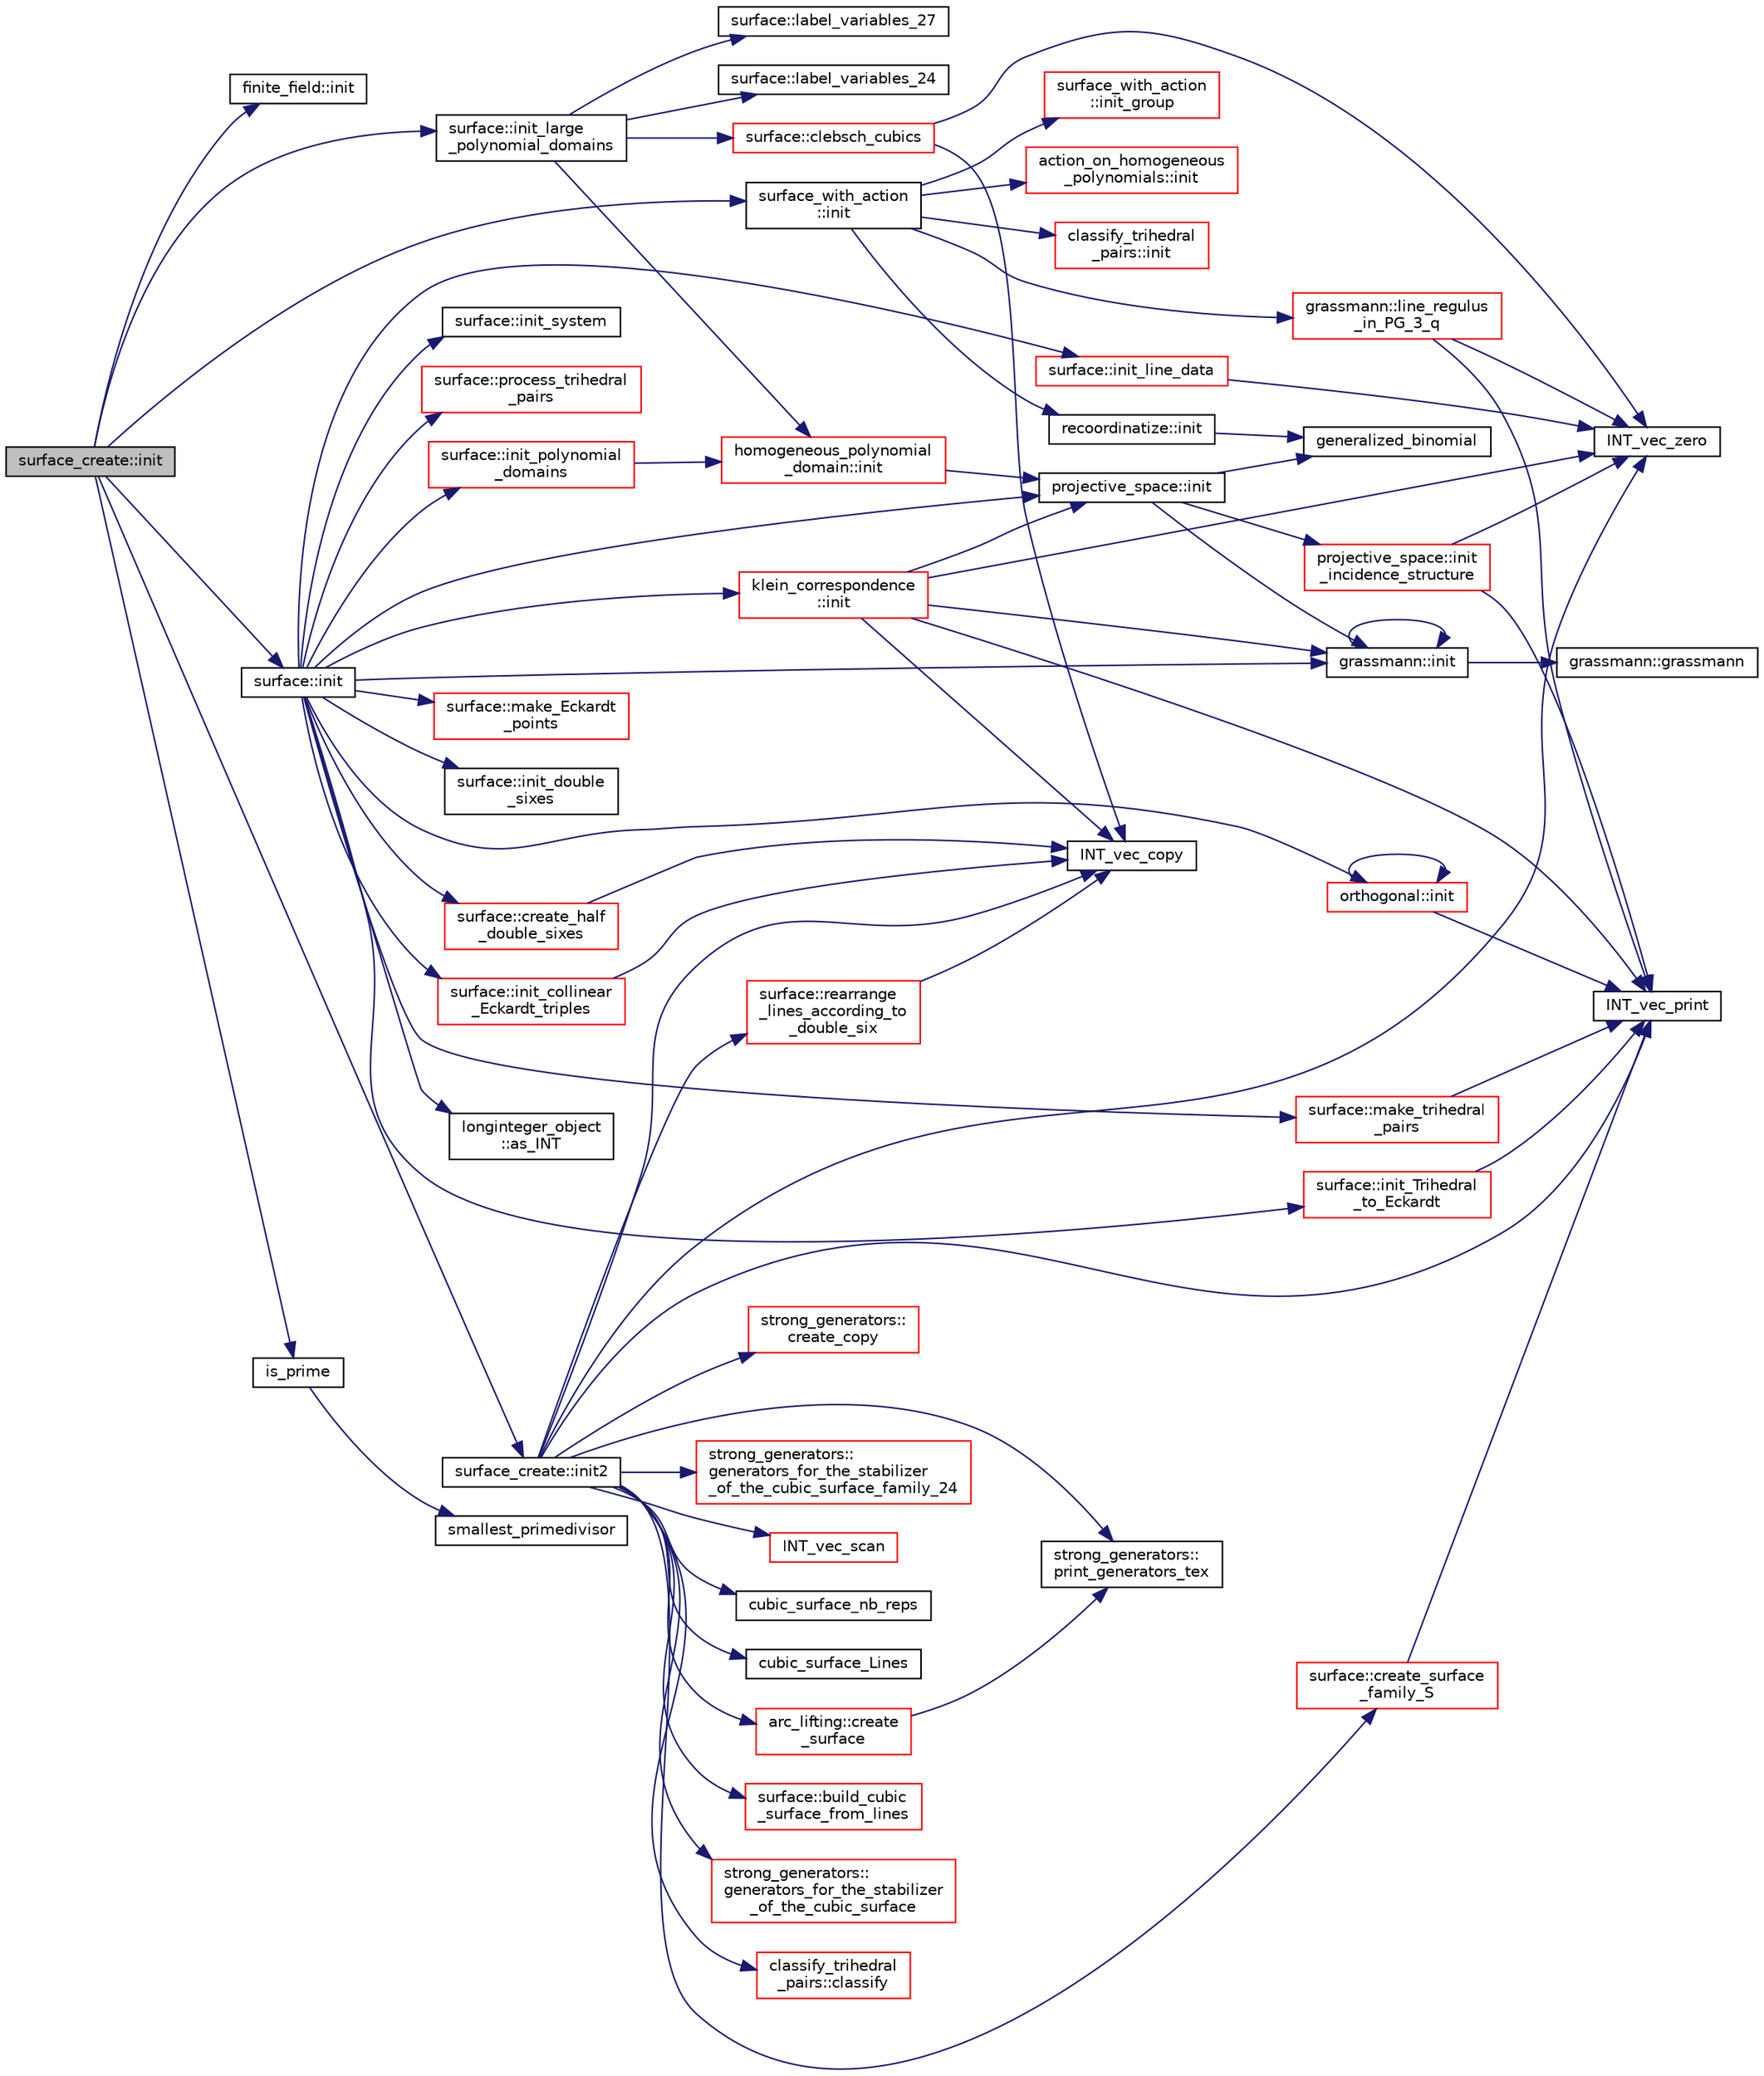 digraph "surface_create::init"
{
  edge [fontname="Helvetica",fontsize="10",labelfontname="Helvetica",labelfontsize="10"];
  node [fontname="Helvetica",fontsize="10",shape=record];
  rankdir="LR";
  Node79 [label="surface_create::init",height=0.2,width=0.4,color="black", fillcolor="grey75", style="filled", fontcolor="black"];
  Node79 -> Node80 [color="midnightblue",fontsize="10",style="solid",fontname="Helvetica"];
  Node80 [label="finite_field::init",height=0.2,width=0.4,color="black", fillcolor="white", style="filled",URL="$df/d5a/classfinite__field.html#a13e75e8165b27464935b50368ee8313c"];
  Node79 -> Node81 [color="midnightblue",fontsize="10",style="solid",fontname="Helvetica"];
  Node81 [label="surface::init",height=0.2,width=0.4,color="black", fillcolor="white", style="filled",URL="$d5/d88/classsurface.html#a90570b0ca6ab02988159f2c40cb27308"];
  Node81 -> Node82 [color="midnightblue",fontsize="10",style="solid",fontname="Helvetica"];
  Node82 [label="projective_space::init",height=0.2,width=0.4,color="black", fillcolor="white", style="filled",URL="$d2/d17/classprojective__space.html#a8a1efa40df92744519365f82e4740dab"];
  Node82 -> Node83 [color="midnightblue",fontsize="10",style="solid",fontname="Helvetica"];
  Node83 [label="grassmann::init",height=0.2,width=0.4,color="black", fillcolor="white", style="filled",URL="$df/d02/classgrassmann.html#a2e8cf7b9f203254493d7c2607c17d498"];
  Node83 -> Node84 [color="midnightblue",fontsize="10",style="solid",fontname="Helvetica"];
  Node84 [label="grassmann::grassmann",height=0.2,width=0.4,color="black", fillcolor="white", style="filled",URL="$df/d02/classgrassmann.html#a252a85d3b74eb4fbd5771f4152a5f272"];
  Node83 -> Node83 [color="midnightblue",fontsize="10",style="solid",fontname="Helvetica"];
  Node82 -> Node85 [color="midnightblue",fontsize="10",style="solid",fontname="Helvetica"];
  Node85 [label="generalized_binomial",height=0.2,width=0.4,color="black", fillcolor="white", style="filled",URL="$d2/d7c/combinatorics_8_c.html#a24762dc22e45175d18ec1ec1d2556ae8"];
  Node82 -> Node86 [color="midnightblue",fontsize="10",style="solid",fontname="Helvetica"];
  Node86 [label="projective_space::init\l_incidence_structure",height=0.2,width=0.4,color="red", fillcolor="white", style="filled",URL="$d2/d17/classprojective__space.html#a1e59490325e045cc52674a3706780aed"];
  Node86 -> Node87 [color="midnightblue",fontsize="10",style="solid",fontname="Helvetica"];
  Node87 [label="INT_vec_zero",height=0.2,width=0.4,color="black", fillcolor="white", style="filled",URL="$df/dbf/sajeeb_8_c.html#aa8c9c7977203577026080f546fe4980f"];
  Node86 -> Node89 [color="midnightblue",fontsize="10",style="solid",fontname="Helvetica"];
  Node89 [label="INT_vec_print",height=0.2,width=0.4,color="black", fillcolor="white", style="filled",URL="$df/dbf/sajeeb_8_c.html#a79a5901af0b47dd0d694109543c027fe"];
  Node81 -> Node83 [color="midnightblue",fontsize="10",style="solid",fontname="Helvetica"];
  Node81 -> Node117 [color="midnightblue",fontsize="10",style="solid",fontname="Helvetica"];
  Node117 [label="longinteger_object\l::as_INT",height=0.2,width=0.4,color="black", fillcolor="white", style="filled",URL="$dd/d7e/classlonginteger__object.html#afb992d4679a6741acc63c8bcba27971e"];
  Node81 -> Node118 [color="midnightblue",fontsize="10",style="solid",fontname="Helvetica"];
  Node118 [label="orthogonal::init",height=0.2,width=0.4,color="red", fillcolor="white", style="filled",URL="$d7/daa/classorthogonal.html#a8bd53ba30f34ac50889503f0f3ef6deb"];
  Node118 -> Node118 [color="midnightblue",fontsize="10",style="solid",fontname="Helvetica"];
  Node118 -> Node89 [color="midnightblue",fontsize="10",style="solid",fontname="Helvetica"];
  Node81 -> Node223 [color="midnightblue",fontsize="10",style="solid",fontname="Helvetica"];
  Node223 [label="klein_correspondence\l::init",height=0.2,width=0.4,color="red", fillcolor="white", style="filled",URL="$d7/d99/classklein__correspondence.html#a9f555dc65174ab66579e1118bd9b4ca0"];
  Node223 -> Node82 [color="midnightblue",fontsize="10",style="solid",fontname="Helvetica"];
  Node223 -> Node83 [color="midnightblue",fontsize="10",style="solid",fontname="Helvetica"];
  Node223 -> Node87 [color="midnightblue",fontsize="10",style="solid",fontname="Helvetica"];
  Node223 -> Node89 [color="midnightblue",fontsize="10",style="solid",fontname="Helvetica"];
  Node223 -> Node112 [color="midnightblue",fontsize="10",style="solid",fontname="Helvetica"];
  Node112 [label="INT_vec_copy",height=0.2,width=0.4,color="black", fillcolor="white", style="filled",URL="$df/dbf/sajeeb_8_c.html#ac2d875e27e009af6ec04d17254d11075"];
  Node81 -> Node236 [color="midnightblue",fontsize="10",style="solid",fontname="Helvetica"];
  Node236 [label="surface::init_polynomial\l_domains",height=0.2,width=0.4,color="red", fillcolor="white", style="filled",URL="$d5/d88/classsurface.html#a1f13f4c6bdc98d14920a2644a52f8bb6"];
  Node236 -> Node237 [color="midnightblue",fontsize="10",style="solid",fontname="Helvetica"];
  Node237 [label="homogeneous_polynomial\l_domain::init",height=0.2,width=0.4,color="red", fillcolor="white", style="filled",URL="$d2/da7/classhomogeneous__polynomial__domain.html#ad7d4e08b895afb895147322732228d3a"];
  Node237 -> Node82 [color="midnightblue",fontsize="10",style="solid",fontname="Helvetica"];
  Node81 -> Node280 [color="midnightblue",fontsize="10",style="solid",fontname="Helvetica"];
  Node280 [label="surface::init_system",height=0.2,width=0.4,color="black", fillcolor="white", style="filled",URL="$d5/d88/classsurface.html#a7fbcf60eff1b8fcf85459e8ee821fe36"];
  Node81 -> Node281 [color="midnightblue",fontsize="10",style="solid",fontname="Helvetica"];
  Node281 [label="surface::init_line_data",height=0.2,width=0.4,color="red", fillcolor="white", style="filled",URL="$d5/d88/classsurface.html#a2d9e24e666ca96960e7215f759e899de"];
  Node281 -> Node87 [color="midnightblue",fontsize="10",style="solid",fontname="Helvetica"];
  Node81 -> Node283 [color="midnightblue",fontsize="10",style="solid",fontname="Helvetica"];
  Node283 [label="surface::make_trihedral\l_pairs",height=0.2,width=0.4,color="red", fillcolor="white", style="filled",URL="$d5/d88/classsurface.html#ad5643c9ea75032122ba52e24d1fc23c4"];
  Node283 -> Node89 [color="midnightblue",fontsize="10",style="solid",fontname="Helvetica"];
  Node81 -> Node293 [color="midnightblue",fontsize="10",style="solid",fontname="Helvetica"];
  Node293 [label="surface::process_trihedral\l_pairs",height=0.2,width=0.4,color="red", fillcolor="white", style="filled",URL="$d5/d88/classsurface.html#a94cd90088cd556805d058d0a72c2f372"];
  Node81 -> Node311 [color="midnightblue",fontsize="10",style="solid",fontname="Helvetica"];
  Node311 [label="surface::make_Eckardt\l_points",height=0.2,width=0.4,color="red", fillcolor="white", style="filled",URL="$d5/d88/classsurface.html#a12becb7be3c15fbff264368f79bd2f1b"];
  Node81 -> Node317 [color="midnightblue",fontsize="10",style="solid",fontname="Helvetica"];
  Node317 [label="surface::init_Trihedral\l_to_Eckardt",height=0.2,width=0.4,color="red", fillcolor="white", style="filled",URL="$d5/d88/classsurface.html#a1148e4fd151382344a4a7cc76f8197d4"];
  Node317 -> Node89 [color="midnightblue",fontsize="10",style="solid",fontname="Helvetica"];
  Node81 -> Node324 [color="midnightblue",fontsize="10",style="solid",fontname="Helvetica"];
  Node324 [label="surface::init_collinear\l_Eckardt_triples",height=0.2,width=0.4,color="red", fillcolor="white", style="filled",URL="$d5/d88/classsurface.html#a7b53d7cad5ba4901e57cac31a364ac47"];
  Node324 -> Node112 [color="midnightblue",fontsize="10",style="solid",fontname="Helvetica"];
  Node81 -> Node325 [color="midnightblue",fontsize="10",style="solid",fontname="Helvetica"];
  Node325 [label="surface::init_double\l_sixes",height=0.2,width=0.4,color="black", fillcolor="white", style="filled",URL="$d5/d88/classsurface.html#ae0c2231c8e8e070224d8f56bf6dbad80"];
  Node81 -> Node326 [color="midnightblue",fontsize="10",style="solid",fontname="Helvetica"];
  Node326 [label="surface::create_half\l_double_sixes",height=0.2,width=0.4,color="red", fillcolor="white", style="filled",URL="$d5/d88/classsurface.html#abd6272010fb4ce46c941bb3e99c38799"];
  Node326 -> Node112 [color="midnightblue",fontsize="10",style="solid",fontname="Helvetica"];
  Node79 -> Node327 [color="midnightblue",fontsize="10",style="solid",fontname="Helvetica"];
  Node327 [label="is_prime",height=0.2,width=0.4,color="black", fillcolor="white", style="filled",URL="$de/dc5/algebra__and__number__theory_8h.html#ac98a0478ba82b9568613df1c8df7e3b8"];
  Node327 -> Node328 [color="midnightblue",fontsize="10",style="solid",fontname="Helvetica"];
  Node328 [label="smallest_primedivisor",height=0.2,width=0.4,color="black", fillcolor="white", style="filled",URL="$df/dda/number__theory_8_c.html#a89238384b70e5f0f19ac179ca88d468d"];
  Node79 -> Node329 [color="midnightblue",fontsize="10",style="solid",fontname="Helvetica"];
  Node329 [label="surface::init_large\l_polynomial_domains",height=0.2,width=0.4,color="black", fillcolor="white", style="filled",URL="$d5/d88/classsurface.html#a4bed81f2918efe941518ab28d9a695d2"];
  Node329 -> Node237 [color="midnightblue",fontsize="10",style="solid",fontname="Helvetica"];
  Node329 -> Node330 [color="midnightblue",fontsize="10",style="solid",fontname="Helvetica"];
  Node330 [label="surface::label_variables_27",height=0.2,width=0.4,color="black", fillcolor="white", style="filled",URL="$d5/d88/classsurface.html#a060c114ceb886a5218fc1bb3ff39aeda"];
  Node329 -> Node331 [color="midnightblue",fontsize="10",style="solid",fontname="Helvetica"];
  Node331 [label="surface::label_variables_24",height=0.2,width=0.4,color="black", fillcolor="white", style="filled",URL="$d5/d88/classsurface.html#ac29ccad78752c1f010b5991b5f4c5209"];
  Node329 -> Node332 [color="midnightblue",fontsize="10",style="solid",fontname="Helvetica"];
  Node332 [label="surface::clebsch_cubics",height=0.2,width=0.4,color="red", fillcolor="white", style="filled",URL="$d5/d88/classsurface.html#aac49a34b771fffc48f3650861c3684ab"];
  Node332 -> Node87 [color="midnightblue",fontsize="10",style="solid",fontname="Helvetica"];
  Node332 -> Node112 [color="midnightblue",fontsize="10",style="solid",fontname="Helvetica"];
  Node79 -> Node343 [color="midnightblue",fontsize="10",style="solid",fontname="Helvetica"];
  Node343 [label="surface_with_action\l::init",height=0.2,width=0.4,color="black", fillcolor="white", style="filled",URL="$d8/df9/classsurface__with__action.html#a8e716ca96b2dd1833dbbb0e3711b9435"];
  Node343 -> Node344 [color="midnightblue",fontsize="10",style="solid",fontname="Helvetica"];
  Node344 [label="surface_with_action\l::init_group",height=0.2,width=0.4,color="red", fillcolor="white", style="filled",URL="$d8/df9/classsurface__with__action.html#a8fc5e9fd211eaca0a5e4a922aa515d8b"];
  Node343 -> Node359 [color="midnightblue",fontsize="10",style="solid",fontname="Helvetica"];
  Node359 [label="action_on_homogeneous\l_polynomials::init",height=0.2,width=0.4,color="red", fillcolor="white", style="filled",URL="$d5/dd4/classaction__on__homogeneous__polynomials.html#aeb2f13aba300d45eafb7fc4bc64711ac"];
  Node343 -> Node360 [color="midnightblue",fontsize="10",style="solid",fontname="Helvetica"];
  Node360 [label="classify_trihedral\l_pairs::init",height=0.2,width=0.4,color="red", fillcolor="white", style="filled",URL="$d1/d21/classclassify__trihedral__pairs.html#aa71b831292894efc9687cb3e8c8dd73e"];
  Node343 -> Node399 [color="midnightblue",fontsize="10",style="solid",fontname="Helvetica"];
  Node399 [label="recoordinatize::init",height=0.2,width=0.4,color="black", fillcolor="white", style="filled",URL="$d3/d3c/classrecoordinatize.html#ad4edc74b3a89f905b85f0fee7e9f3993"];
  Node399 -> Node85 [color="midnightblue",fontsize="10",style="solid",fontname="Helvetica"];
  Node343 -> Node400 [color="midnightblue",fontsize="10",style="solid",fontname="Helvetica"];
  Node400 [label="grassmann::line_regulus\l_in_PG_3_q",height=0.2,width=0.4,color="red", fillcolor="white", style="filled",URL="$df/d02/classgrassmann.html#aa18017241af3cd660d4763ff8399d1c8"];
  Node400 -> Node87 [color="midnightblue",fontsize="10",style="solid",fontname="Helvetica"];
  Node400 -> Node89 [color="midnightblue",fontsize="10",style="solid",fontname="Helvetica"];
  Node79 -> Node402 [color="midnightblue",fontsize="10",style="solid",fontname="Helvetica"];
  Node402 [label="surface_create::init2",height=0.2,width=0.4,color="black", fillcolor="white", style="filled",URL="$de/da4/classsurface__create.html#a0d600640f7dd62d5a6c36443effdab59"];
  Node402 -> Node403 [color="midnightblue",fontsize="10",style="solid",fontname="Helvetica"];
  Node403 [label="surface::create_surface\l_family_S",height=0.2,width=0.4,color="red", fillcolor="white", style="filled",URL="$d5/d88/classsurface.html#a820199c4eab279fad1085a308550fa8f"];
  Node403 -> Node89 [color="midnightblue",fontsize="10",style="solid",fontname="Helvetica"];
  Node402 -> Node597 [color="midnightblue",fontsize="10",style="solid",fontname="Helvetica"];
  Node597 [label="strong_generators::\lgenerators_for_the_stabilizer\l_of_the_cubic_surface_family_24",height=0.2,width=0.4,color="red", fillcolor="white", style="filled",URL="$dc/d09/classstrong__generators.html#a984cb3bd1b49e98dbcaa1bbe90bd3077"];
  Node402 -> Node599 [color="midnightblue",fontsize="10",style="solid",fontname="Helvetica"];
  Node599 [label="INT_vec_scan",height=0.2,width=0.4,color="red", fillcolor="white", style="filled",URL="$d5/db4/io__and__os_8h.html#a9aa706d3f0c3bb83182eed9ab9747582"];
  Node402 -> Node87 [color="midnightblue",fontsize="10",style="solid",fontname="Helvetica"];
  Node402 -> Node602 [color="midnightblue",fontsize="10",style="solid",fontname="Helvetica"];
  Node602 [label="cubic_surface_nb_reps",height=0.2,width=0.4,color="black", fillcolor="white", style="filled",URL="$d7/d94/data_8_c.html#a9c43cb83fa614318846e4956ddbbf507"];
  Node402 -> Node603 [color="midnightblue",fontsize="10",style="solid",fontname="Helvetica"];
  Node603 [label="cubic_surface_Lines",height=0.2,width=0.4,color="black", fillcolor="white", style="filled",URL="$d7/d94/data_8_c.html#a8d69f43132cd2eda7df0fbe97ba4e57c"];
  Node402 -> Node112 [color="midnightblue",fontsize="10",style="solid",fontname="Helvetica"];
  Node402 -> Node604 [color="midnightblue",fontsize="10",style="solid",fontname="Helvetica"];
  Node604 [label="surface::rearrange\l_lines_according_to\l_double_six",height=0.2,width=0.4,color="red", fillcolor="white", style="filled",URL="$d5/d88/classsurface.html#a8deb9b16536ddcc8646ef71151c5319b"];
  Node604 -> Node112 [color="midnightblue",fontsize="10",style="solid",fontname="Helvetica"];
  Node402 -> Node418 [color="midnightblue",fontsize="10",style="solid",fontname="Helvetica"];
  Node418 [label="surface::build_cubic\l_surface_from_lines",height=0.2,width=0.4,color="red", fillcolor="white", style="filled",URL="$d5/d88/classsurface.html#a95e15e44b3f97a1d83b878b31751a0a2"];
  Node402 -> Node613 [color="midnightblue",fontsize="10",style="solid",fontname="Helvetica"];
  Node613 [label="strong_generators::\lgenerators_for_the_stabilizer\l_of_the_cubic_surface",height=0.2,width=0.4,color="red", fillcolor="white", style="filled",URL="$dc/d09/classstrong__generators.html#a606282c1c7c6d98a03ad1f896d9ae4c0"];
  Node402 -> Node89 [color="midnightblue",fontsize="10",style="solid",fontname="Helvetica"];
  Node402 -> Node616 [color="midnightblue",fontsize="10",style="solid",fontname="Helvetica"];
  Node616 [label="classify_trihedral\l_pairs::classify",height=0.2,width=0.4,color="red", fillcolor="white", style="filled",URL="$d1/d21/classclassify__trihedral__pairs.html#a134e4c3042163c24bf57050f26e364e1"];
  Node402 -> Node1183 [color="midnightblue",fontsize="10",style="solid",fontname="Helvetica"];
  Node1183 [label="arc_lifting::create\l_surface",height=0.2,width=0.4,color="red", fillcolor="white", style="filled",URL="$dc/db7/classarc__lifting.html#a2b1fd46281de9ff3fef00fc122d39b2b"];
  Node1183 -> Node1238 [color="midnightblue",fontsize="10",style="solid",fontname="Helvetica"];
  Node1238 [label="strong_generators::\lprint_generators_tex",height=0.2,width=0.4,color="black", fillcolor="white", style="filled",URL="$dc/d09/classstrong__generators.html#a5ec5e1048119097985c01a56f427d873"];
  Node402 -> Node1179 [color="midnightblue",fontsize="10",style="solid",fontname="Helvetica"];
  Node1179 [label="strong_generators::\lcreate_copy",height=0.2,width=0.4,color="red", fillcolor="white", style="filled",URL="$dc/d09/classstrong__generators.html#ae8c60a4267aedfe7ba379fb939bd9853"];
  Node402 -> Node1238 [color="midnightblue",fontsize="10",style="solid",fontname="Helvetica"];
}
